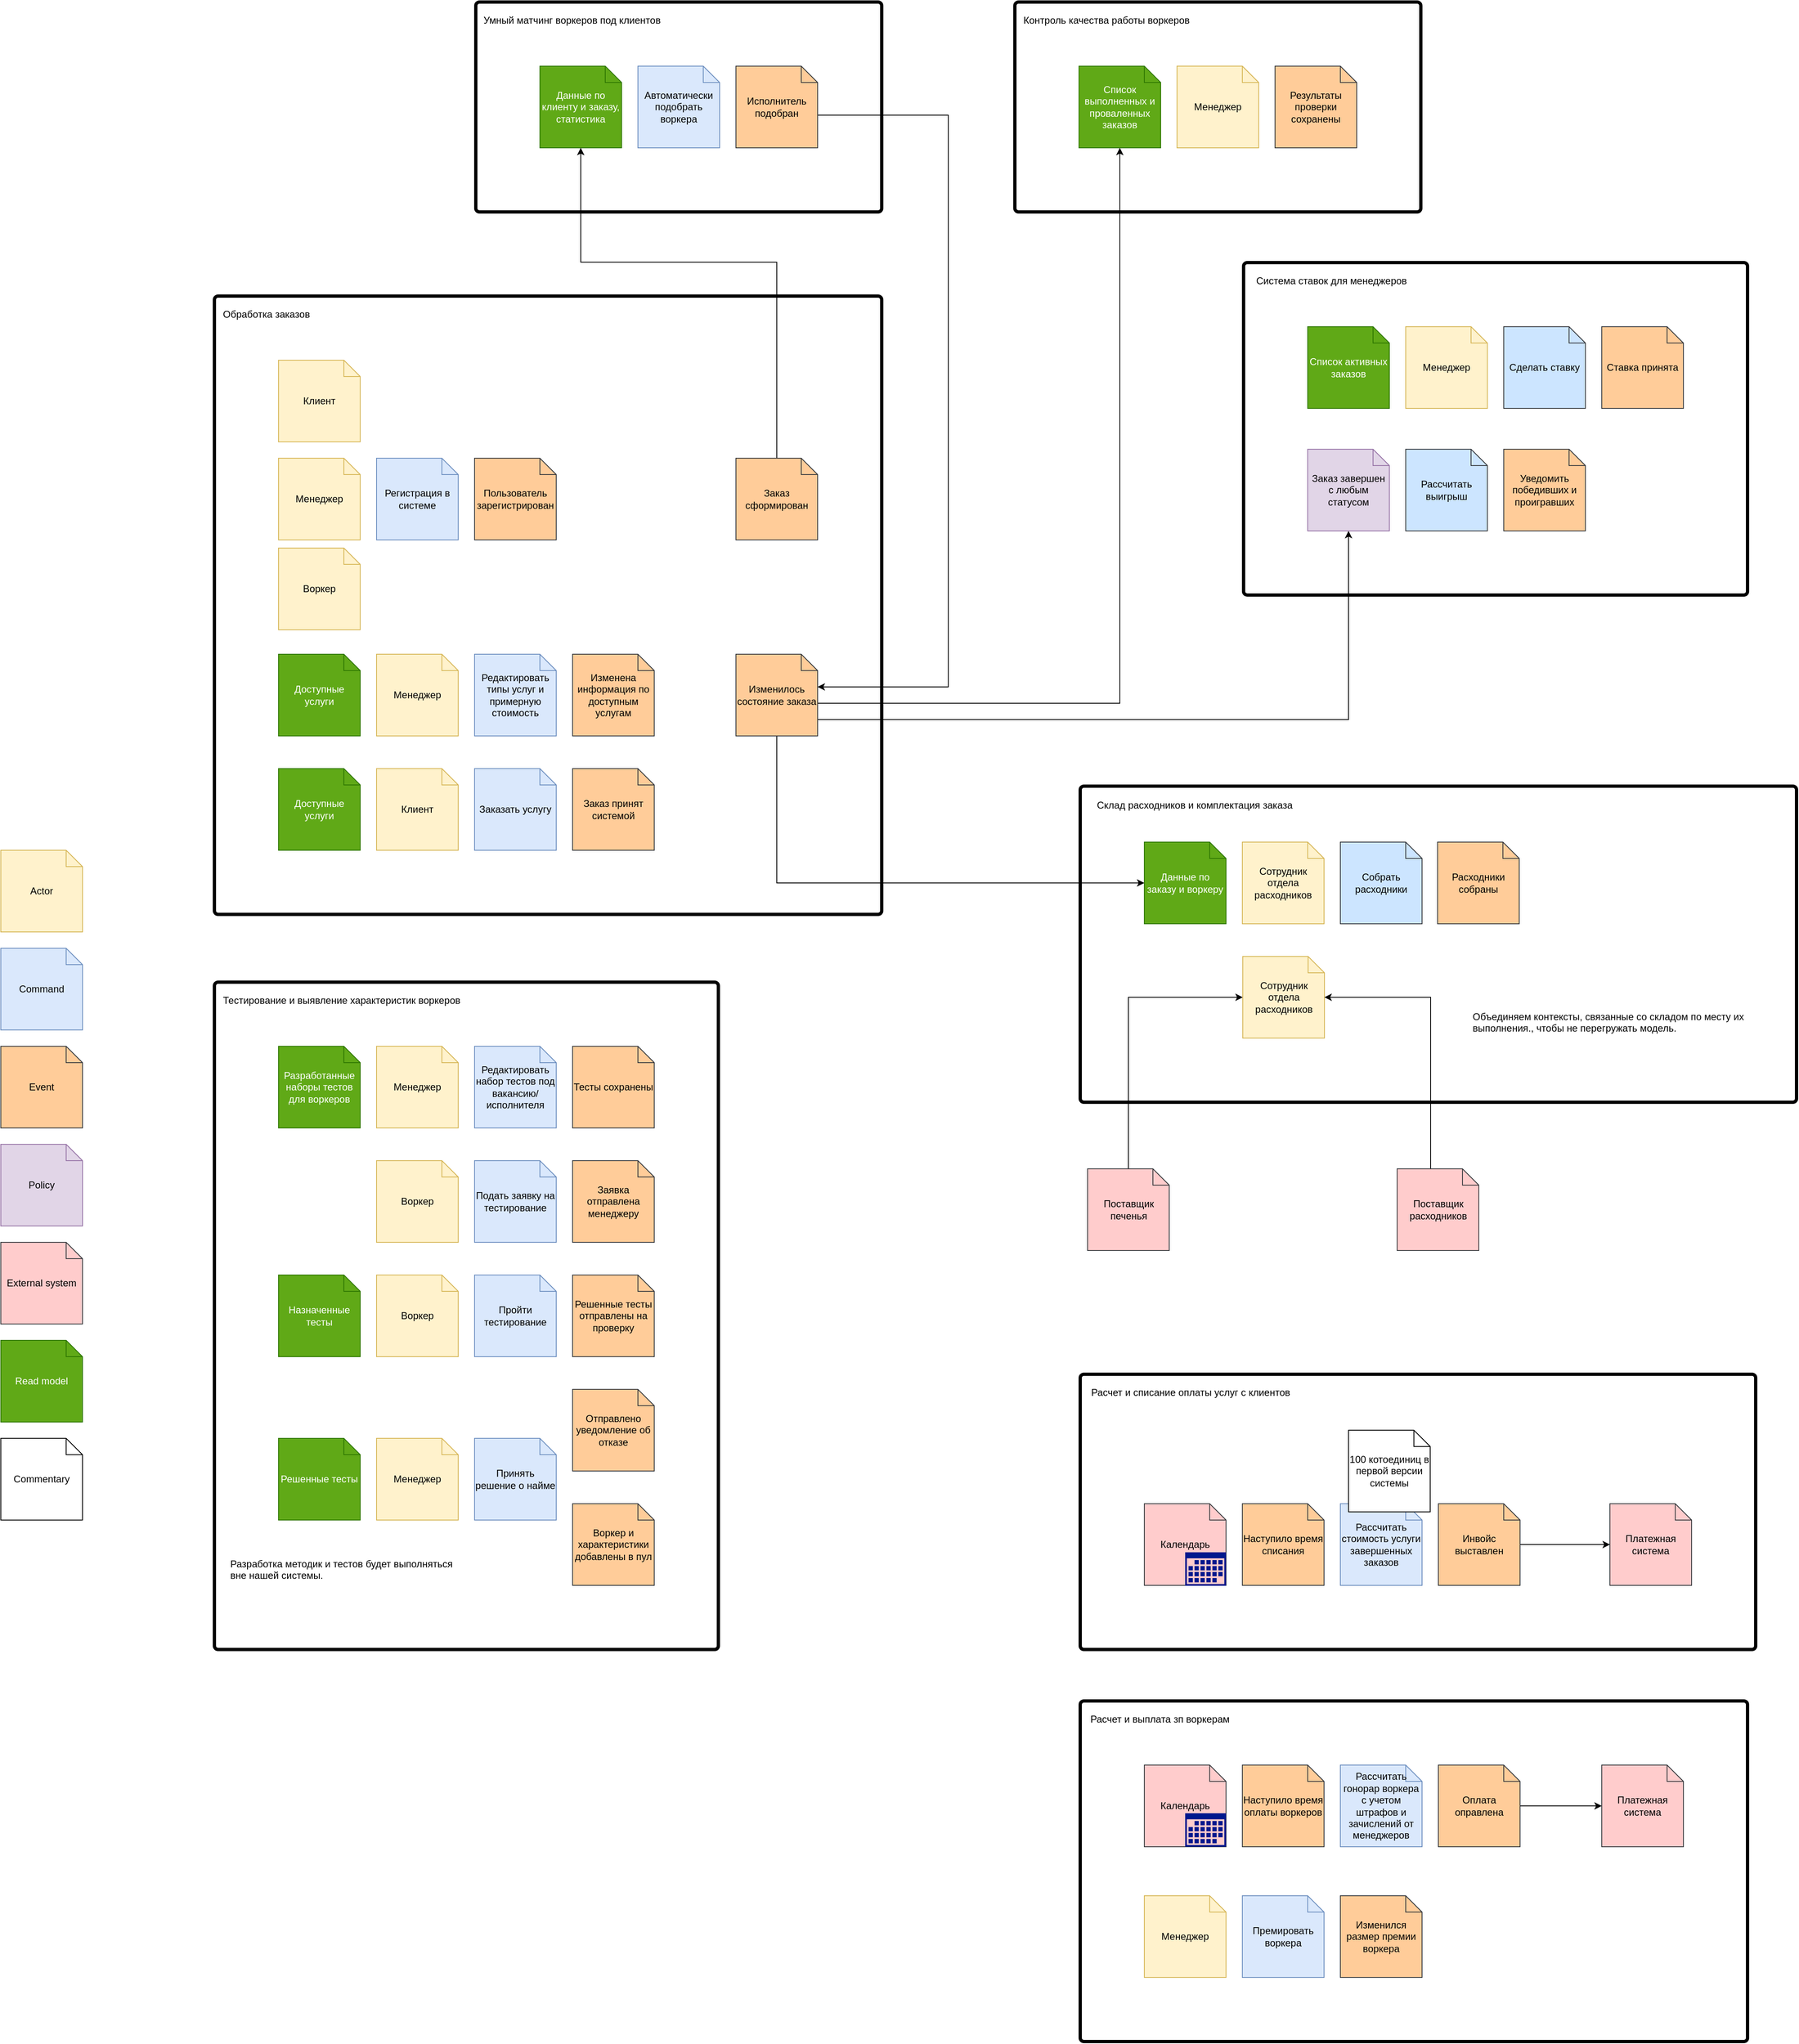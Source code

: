 <mxfile version="21.2.8" type="device">
  <diagram name="Страница 1" id="rtaRMse3TKiSxMAd5PeK">
    <mxGraphModel dx="3183" dy="2646" grid="1" gridSize="10" guides="1" tooltips="1" connect="1" arrows="1" fold="1" page="1" pageScale="1" pageWidth="2339" pageHeight="3300" math="0" shadow="0">
      <root>
        <mxCell id="0" />
        <mxCell id="1" parent="0" />
        <mxCell id="Ud-DBkoRJGGcoXjBl8Z2-2" value="Actor" style="shape=note;size=20;whiteSpace=wrap;html=1;fillColor=#fff2cc;strokeColor=#d6b656;" parent="1" vertex="1">
          <mxGeometry x="40" y="1120" width="100" height="100" as="geometry" />
        </mxCell>
        <mxCell id="Ud-DBkoRJGGcoXjBl8Z2-3" value="Command" style="shape=note;size=20;whiteSpace=wrap;html=1;fillColor=#dae8fc;strokeColor=#6c8ebf;" parent="1" vertex="1">
          <mxGeometry x="40" y="1240" width="100" height="100" as="geometry" />
        </mxCell>
        <mxCell id="Ud-DBkoRJGGcoXjBl8Z2-4" value="Event" style="shape=note;size=20;whiteSpace=wrap;html=1;fillColor=#ffcc99;strokeColor=#36393d;" parent="1" vertex="1">
          <mxGeometry x="40" y="1360" width="100" height="100" as="geometry" />
        </mxCell>
        <mxCell id="Ud-DBkoRJGGcoXjBl8Z2-5" value="Policy" style="shape=note;size=20;whiteSpace=wrap;html=1;fillColor=#e1d5e7;strokeColor=#9673a6;" parent="1" vertex="1">
          <mxGeometry x="40" y="1480" width="100" height="100" as="geometry" />
        </mxCell>
        <mxCell id="Ud-DBkoRJGGcoXjBl8Z2-6" value="External system" style="shape=note;size=20;whiteSpace=wrap;html=1;fillColor=#ffcccc;strokeColor=#36393d;" parent="1" vertex="1">
          <mxGeometry x="40" y="1600" width="100" height="100" as="geometry" />
        </mxCell>
        <mxCell id="Ud-DBkoRJGGcoXjBl8Z2-7" value="Read model" style="shape=note;size=20;whiteSpace=wrap;html=1;fillColor=#60a917;strokeColor=#2D7600;fontColor=#ffffff;" parent="1" vertex="1">
          <mxGeometry x="40" y="1720" width="100" height="100" as="geometry" />
        </mxCell>
        <mxCell id="Ud-DBkoRJGGcoXjBl8Z2-8" value="Commentary" style="shape=note;size=20;whiteSpace=wrap;html=1;" parent="1" vertex="1">
          <mxGeometry x="40" y="1840" width="100" height="100" as="geometry" />
        </mxCell>
        <mxCell id="Ud-DBkoRJGGcoXjBl8Z2-9" value="Клиент" style="shape=note;size=20;whiteSpace=wrap;html=1;fillColor=#fff2cc;strokeColor=#d6b656;" parent="1" vertex="1">
          <mxGeometry x="380" y="520" width="100" height="100" as="geometry" />
        </mxCell>
        <mxCell id="Ud-DBkoRJGGcoXjBl8Z2-10" value="Менеджер" style="shape=note;size=20;whiteSpace=wrap;html=1;fillColor=#fff2cc;strokeColor=#d6b656;" parent="1" vertex="1">
          <mxGeometry x="380" y="640" width="100" height="100" as="geometry" />
        </mxCell>
        <mxCell id="Ud-DBkoRJGGcoXjBl8Z2-11" value="Регистрация в системе" style="shape=note;size=20;whiteSpace=wrap;html=1;fillColor=#dae8fc;strokeColor=#6c8ebf;" parent="1" vertex="1">
          <mxGeometry x="500" y="640" width="100" height="100" as="geometry" />
        </mxCell>
        <mxCell id="Ud-DBkoRJGGcoXjBl8Z2-12" value="Пользователь зарегистрирован" style="shape=note;size=20;whiteSpace=wrap;html=1;fillColor=#ffcc99;strokeColor=#36393d;" parent="1" vertex="1">
          <mxGeometry x="620" y="640" width="100" height="100" as="geometry" />
        </mxCell>
        <mxCell id="Ud-DBkoRJGGcoXjBl8Z2-13" value="Доступные услуги" style="shape=note;size=20;whiteSpace=wrap;html=1;fillColor=#60a917;strokeColor=#2D7600;fontColor=#ffffff;" parent="1" vertex="1">
          <mxGeometry x="380" y="880" width="100" height="100" as="geometry" />
        </mxCell>
        <mxCell id="Ud-DBkoRJGGcoXjBl8Z2-14" value="Менеджер" style="shape=note;size=20;whiteSpace=wrap;html=1;fillColor=#fff2cc;strokeColor=#d6b656;" parent="1" vertex="1">
          <mxGeometry x="500" y="880" width="100" height="100" as="geometry" />
        </mxCell>
        <mxCell id="Ud-DBkoRJGGcoXjBl8Z2-15" value="Редактировать типы услуг и примерную стоимость" style="shape=note;size=20;whiteSpace=wrap;html=1;fillColor=#dae8fc;strokeColor=#6c8ebf;" parent="1" vertex="1">
          <mxGeometry x="620" y="880" width="100" height="100" as="geometry" />
        </mxCell>
        <mxCell id="Ud-DBkoRJGGcoXjBl8Z2-16" value="Изменена информация по доступным услугам" style="shape=note;size=20;whiteSpace=wrap;html=1;fillColor=#ffcc99;strokeColor=#36393d;" parent="1" vertex="1">
          <mxGeometry x="740" y="880" width="100" height="100" as="geometry" />
        </mxCell>
        <mxCell id="Ud-DBkoRJGGcoXjBl8Z2-17" value="Разработанные наборы тестов для воркеров" style="shape=note;size=20;whiteSpace=wrap;html=1;fillColor=#60a917;strokeColor=#2D7600;fontColor=#ffffff;" parent="1" vertex="1">
          <mxGeometry x="380" y="1360" width="100" height="100" as="geometry" />
        </mxCell>
        <mxCell id="Ud-DBkoRJGGcoXjBl8Z2-18" value="Менеджер" style="shape=note;size=20;whiteSpace=wrap;html=1;fillColor=#fff2cc;strokeColor=#d6b656;" parent="1" vertex="1">
          <mxGeometry x="500" y="1360" width="100" height="100" as="geometry" />
        </mxCell>
        <mxCell id="Ud-DBkoRJGGcoXjBl8Z2-19" value="Редактировать набор тестов под вакансию/исполнителя" style="shape=note;size=20;whiteSpace=wrap;html=1;fillColor=#dae8fc;strokeColor=#6c8ebf;" parent="1" vertex="1">
          <mxGeometry x="620" y="1360" width="100" height="100" as="geometry" />
        </mxCell>
        <mxCell id="Ud-DBkoRJGGcoXjBl8Z2-20" value="Тесты сохранены" style="shape=note;size=20;whiteSpace=wrap;html=1;fillColor=#ffcc99;strokeColor=#36393d;" parent="1" vertex="1">
          <mxGeometry x="740" y="1360" width="100" height="100" as="geometry" />
        </mxCell>
        <mxCell id="Ud-DBkoRJGGcoXjBl8Z2-27" value="Доступные услуги" style="shape=note;size=20;whiteSpace=wrap;html=1;fillColor=#60a917;strokeColor=#2D7600;fontColor=#ffffff;" parent="1" vertex="1">
          <mxGeometry x="380" y="1020" width="100" height="100" as="geometry" />
        </mxCell>
        <mxCell id="Ud-DBkoRJGGcoXjBl8Z2-28" value="Клиент" style="shape=note;size=20;whiteSpace=wrap;html=1;fillColor=#fff2cc;strokeColor=#d6b656;" parent="1" vertex="1">
          <mxGeometry x="500" y="1020" width="100" height="100" as="geometry" />
        </mxCell>
        <mxCell id="Ud-DBkoRJGGcoXjBl8Z2-29" value="Заказать услугу" style="shape=note;size=20;whiteSpace=wrap;html=1;fillColor=#dae8fc;strokeColor=#6c8ebf;" parent="1" vertex="1">
          <mxGeometry x="620" y="1020" width="100" height="100" as="geometry" />
        </mxCell>
        <mxCell id="Ud-DBkoRJGGcoXjBl8Z2-30" value="Заказ принят системой" style="shape=note;size=20;whiteSpace=wrap;html=1;fillColor=#ffcc99;strokeColor=#36393d;" parent="1" vertex="1">
          <mxGeometry x="740" y="1020" width="100" height="100" as="geometry" />
        </mxCell>
        <mxCell id="Ud-DBkoRJGGcoXjBl8Z2-37" value="Рассчитать стоимость услуги завершенных заказов" style="shape=note;size=20;whiteSpace=wrap;html=1;fillColor=#dae8fc;strokeColor=#6c8ebf;" parent="1" vertex="1">
          <mxGeometry x="1680" y="1920" width="100" height="100" as="geometry" />
        </mxCell>
        <mxCell id="Ud-DBkoRJGGcoXjBl8Z2-41" value="100 котоединиц в первой версии системы" style="shape=note;size=20;whiteSpace=wrap;html=1;" parent="1" vertex="1">
          <mxGeometry x="1690" y="1830" width="100" height="100" as="geometry" />
        </mxCell>
        <mxCell id="Ud-DBkoRJGGcoXjBl8Z2-45" value="Воркер" style="shape=note;size=20;whiteSpace=wrap;html=1;fillColor=#fff2cc;strokeColor=#d6b656;" parent="1" vertex="1">
          <mxGeometry x="500" y="1500" width="100" height="100" as="geometry" />
        </mxCell>
        <mxCell id="Ud-DBkoRJGGcoXjBl8Z2-50" value="Подать заявку на тестирование" style="shape=note;size=20;whiteSpace=wrap;html=1;fillColor=#dae8fc;strokeColor=#6c8ebf;" parent="1" vertex="1">
          <mxGeometry x="620" y="1500" width="100" height="100" as="geometry" />
        </mxCell>
        <mxCell id="Ud-DBkoRJGGcoXjBl8Z2-52" value="Заявка отправлена менеджеру" style="shape=note;size=20;whiteSpace=wrap;html=1;fillColor=#ffcc99;strokeColor=#36393d;" parent="1" vertex="1">
          <mxGeometry x="740" y="1500" width="100" height="100" as="geometry" />
        </mxCell>
        <mxCell id="Ud-DBkoRJGGcoXjBl8Z2-58" value="Воркер" style="shape=note;size=20;whiteSpace=wrap;html=1;fillColor=#fff2cc;strokeColor=#d6b656;" parent="1" vertex="1">
          <mxGeometry x="500" y="1640" width="100" height="100" as="geometry" />
        </mxCell>
        <mxCell id="Ud-DBkoRJGGcoXjBl8Z2-59" value="Назначенные тесты" style="shape=note;size=20;whiteSpace=wrap;html=1;fillColor=#60a917;strokeColor=#2D7600;fontColor=#ffffff;" parent="1" vertex="1">
          <mxGeometry x="380" y="1640" width="100" height="100" as="geometry" />
        </mxCell>
        <mxCell id="Ud-DBkoRJGGcoXjBl8Z2-60" value="Пройти тестирование" style="shape=note;size=20;whiteSpace=wrap;html=1;fillColor=#dae8fc;strokeColor=#6c8ebf;" parent="1" vertex="1">
          <mxGeometry x="620" y="1640" width="100" height="100" as="geometry" />
        </mxCell>
        <mxCell id="Ud-DBkoRJGGcoXjBl8Z2-61" value="Решенные тесты отправлены на проверку" style="shape=note;size=20;whiteSpace=wrap;html=1;fillColor=#ffcc99;strokeColor=#36393d;" parent="1" vertex="1">
          <mxGeometry x="740" y="1640" width="100" height="100" as="geometry" />
        </mxCell>
        <mxCell id="Ud-DBkoRJGGcoXjBl8Z2-64" value="Менеджер" style="shape=note;size=20;whiteSpace=wrap;html=1;fillColor=#fff2cc;strokeColor=#d6b656;" parent="1" vertex="1">
          <mxGeometry x="500" y="1840" width="100" height="100" as="geometry" />
        </mxCell>
        <mxCell id="Ud-DBkoRJGGcoXjBl8Z2-65" value="Решенные тесты" style="shape=note;size=20;whiteSpace=wrap;html=1;fillColor=#60a917;strokeColor=#2D7600;fontColor=#ffffff;" parent="1" vertex="1">
          <mxGeometry x="380" y="1840" width="100" height="100" as="geometry" />
        </mxCell>
        <mxCell id="Ud-DBkoRJGGcoXjBl8Z2-66" value="Принять решение о найме" style="shape=note;size=20;whiteSpace=wrap;html=1;fillColor=#dae8fc;strokeColor=#6c8ebf;" parent="1" vertex="1">
          <mxGeometry x="620" y="1840" width="100" height="100" as="geometry" />
        </mxCell>
        <mxCell id="Ud-DBkoRJGGcoXjBl8Z2-69" value="Отправлено уведомление об отказе" style="shape=note;size=20;whiteSpace=wrap;html=1;fillColor=#ffcc99;strokeColor=#36393d;" parent="1" vertex="1">
          <mxGeometry x="740" y="1780" width="100" height="100" as="geometry" />
        </mxCell>
        <mxCell id="Ud-DBkoRJGGcoXjBl8Z2-71" value="Воркер и характеристики добавлены в пул" style="shape=note;size=20;whiteSpace=wrap;html=1;fillColor=#ffcc99;strokeColor=#36393d;" parent="1" vertex="1">
          <mxGeometry x="740" y="1920" width="100" height="100" as="geometry" />
        </mxCell>
        <mxCell id="X3Qwah9VbqREoOegWlNf-58" style="edgeStyle=orthogonalEdgeStyle;rounded=0;orthogonalLoop=1;jettySize=auto;html=1;exitX=0;exitY=0;exitDx=100;exitDy=60;exitPerimeter=0;" edge="1" parent="1" source="Ud-DBkoRJGGcoXjBl8Z2-85" target="nli2GmcNwLdQZTsaDCb6-7">
          <mxGeometry relative="1" as="geometry" />
        </mxCell>
        <mxCell id="X3Qwah9VbqREoOegWlNf-59" style="edgeStyle=orthogonalEdgeStyle;rounded=0;orthogonalLoop=1;jettySize=auto;html=1;" edge="1" parent="1" target="-yi3KkNUhXpzI3Yxlqe2-83">
          <mxGeometry relative="1" as="geometry">
            <mxPoint x="1040" y="960" as="sourcePoint" />
            <Array as="points">
              <mxPoint x="1040" y="960" />
              <mxPoint x="1690" y="960" />
            </Array>
          </mxGeometry>
        </mxCell>
        <mxCell id="X3Qwah9VbqREoOegWlNf-67" style="edgeStyle=orthogonalEdgeStyle;rounded=0;orthogonalLoop=1;jettySize=auto;html=1;exitX=0.5;exitY=1;exitDx=0;exitDy=0;exitPerimeter=0;entryX=0;entryY=0.5;entryDx=0;entryDy=0;entryPerimeter=0;" edge="1" parent="1" source="Ud-DBkoRJGGcoXjBl8Z2-85" target="-yi3KkNUhXpzI3Yxlqe2-6">
          <mxGeometry relative="1" as="geometry" />
        </mxCell>
        <mxCell id="Ud-DBkoRJGGcoXjBl8Z2-85" value="Изменилось состояние заказа" style="shape=note;size=20;whiteSpace=wrap;html=1;fillColor=#ffcc99;strokeColor=#36393d;" parent="1" vertex="1">
          <mxGeometry x="940" y="880" width="100" height="100" as="geometry" />
        </mxCell>
        <mxCell id="Ud-DBkoRJGGcoXjBl8Z2-94" value="Автоматически подобрать воркера" style="shape=note;size=20;whiteSpace=wrap;html=1;fillColor=#dae8fc;strokeColor=#6c8ebf;" parent="1" vertex="1">
          <mxGeometry x="820" y="160" width="100" height="100" as="geometry" />
        </mxCell>
        <mxCell id="Ud-DBkoRJGGcoXjBl8Z2-111" value="Сотрудник отдела расходников" style="shape=note;size=20;whiteSpace=wrap;html=1;fillColor=#fff2cc;strokeColor=#d6b656;" parent="1" vertex="1">
          <mxGeometry x="1560" y="1110" width="100" height="100" as="geometry" />
        </mxCell>
        <mxCell id="Ud-DBkoRJGGcoXjBl8Z2-115" value="Расходники собраны" style="shape=note;size=20;whiteSpace=wrap;html=1;fillColor=#ffcc99;strokeColor=#36393d;" parent="1" vertex="1">
          <mxGeometry x="1799" y="1110" width="100" height="100" as="geometry" />
        </mxCell>
        <mxCell id="X3Qwah9VbqREoOegWlNf-64" style="edgeStyle=orthogonalEdgeStyle;rounded=0;orthogonalLoop=1;jettySize=auto;html=1;exitX=0.5;exitY=0;exitDx=0;exitDy=0;exitPerimeter=0;entryX=0;entryY=0.5;entryDx=0;entryDy=0;entryPerimeter=0;" edge="1" parent="1" source="Ud-DBkoRJGGcoXjBl8Z2-128" target="X3Qwah9VbqREoOegWlNf-61">
          <mxGeometry relative="1" as="geometry">
            <mxPoint x="1490.5" y="1470.0" as="sourcePoint" />
            <Array as="points">
              <mxPoint x="1420.5" y="1300" />
            </Array>
          </mxGeometry>
        </mxCell>
        <mxCell id="Ud-DBkoRJGGcoXjBl8Z2-128" value="Поставщик печенья" style="shape=note;size=20;whiteSpace=wrap;html=1;fillColor=#ffcccc;strokeColor=#36393d;" parent="1" vertex="1">
          <mxGeometry x="1370.5" y="1510" width="100" height="100" as="geometry" />
        </mxCell>
        <mxCell id="Ud-DBkoRJGGcoXjBl8Z2-130" value="Собрать расходники" style="shape=note;size=20;whiteSpace=wrap;html=1;fillColor=#cce5ff;strokeColor=#36393d;" parent="1" vertex="1">
          <mxGeometry x="1680" y="1110" width="100" height="100" as="geometry" />
        </mxCell>
        <mxCell id="-yi3KkNUhXpzI3Yxlqe2-6" value="Данные по заказу и воркеру" style="shape=note;size=20;whiteSpace=wrap;html=1;fillColor=#60a917;strokeColor=#2D7600;fontColor=#ffffff;" parent="1" vertex="1">
          <mxGeometry x="1440" y="1110" width="100" height="100" as="geometry" />
        </mxCell>
        <mxCell id="-yi3KkNUhXpzI3Yxlqe2-39" value="Календарь" style="shape=note;size=20;whiteSpace=wrap;html=1;fillColor=#ffcccc;strokeColor=#36393d;" parent="1" vertex="1">
          <mxGeometry x="1440" y="1920" width="100" height="100" as="geometry" />
        </mxCell>
        <mxCell id="-yi3KkNUhXpzI3Yxlqe2-56" value="Платежная система" style="shape=note;size=20;whiteSpace=wrap;html=1;fillColor=#ffcccc;strokeColor=#36393d;" parent="1" vertex="1">
          <mxGeometry x="2010" y="1920" width="100" height="100" as="geometry" />
        </mxCell>
        <mxCell id="-yi3KkNUhXpzI3Yxlqe2-73" value="Наступило время списания" style="shape=note;size=20;whiteSpace=wrap;html=1;fillColor=#ffcc99;strokeColor=#36393d;" parent="1" vertex="1">
          <mxGeometry x="1560" y="1920" width="100" height="100" as="geometry" />
        </mxCell>
        <mxCell id="-yi3KkNUhXpzI3Yxlqe2-76" value="Список активных заказов" style="shape=note;size=20;whiteSpace=wrap;html=1;fillColor=#60a917;strokeColor=#2D7600;fontColor=#ffffff;" parent="1" vertex="1">
          <mxGeometry x="1640" y="479" width="100" height="100" as="geometry" />
        </mxCell>
        <mxCell id="-yi3KkNUhXpzI3Yxlqe2-77" value="Менеджер" style="shape=note;size=20;whiteSpace=wrap;html=1;fillColor=#fff2cc;strokeColor=#d6b656;" parent="1" vertex="1">
          <mxGeometry x="1760" y="479" width="100" height="100" as="geometry" />
        </mxCell>
        <mxCell id="-yi3KkNUhXpzI3Yxlqe2-78" value="Сделать ставку" style="shape=note;size=20;whiteSpace=wrap;html=1;fillColor=#cce5ff;strokeColor=#36393d;" parent="1" vertex="1">
          <mxGeometry x="1880" y="479" width="100" height="100" as="geometry" />
        </mxCell>
        <mxCell id="-yi3KkNUhXpzI3Yxlqe2-79" value="Ставка принята" style="shape=note;size=20;whiteSpace=wrap;html=1;fillColor=#ffcc99;strokeColor=#36393d;" parent="1" vertex="1">
          <mxGeometry x="2000" y="479" width="100" height="100" as="geometry" />
        </mxCell>
        <mxCell id="-yi3KkNUhXpzI3Yxlqe2-82" value="Рассчитать выигрыш" style="shape=note;size=20;whiteSpace=wrap;html=1;fillColor=#cce5ff;strokeColor=#36393d;" parent="1" vertex="1">
          <mxGeometry x="1760" y="629" width="100" height="100" as="geometry" />
        </mxCell>
        <mxCell id="-yi3KkNUhXpzI3Yxlqe2-83" value="Заказ завершен с любым статусом" style="shape=note;size=20;whiteSpace=wrap;html=1;fillColor=#e1d5e7;strokeColor=#9673a6;" parent="1" vertex="1">
          <mxGeometry x="1640" y="629" width="100" height="100" as="geometry" />
        </mxCell>
        <mxCell id="-yi3KkNUhXpzI3Yxlqe2-84" value="Уведомить победивших и проигравших" style="shape=note;size=20;whiteSpace=wrap;html=1;fillColor=#ffcc99;strokeColor=#36393d;" parent="1" vertex="1">
          <mxGeometry x="1880" y="629" width="100" height="100" as="geometry" />
        </mxCell>
        <mxCell id="xn1PDHLfSFUzA9ciQ5ag-13" value="" style="verticalLabelPosition=bottom;verticalAlign=top;html=1;shape=mxgraph.basic.rounded_frame;dx=3;whiteSpace=wrap;fillColor=#000000;" parent="1" vertex="1">
          <mxGeometry x="300" y="1280" width="620" height="820" as="geometry" />
        </mxCell>
        <mxCell id="xn1PDHLfSFUzA9ciQ5ag-14" value="Тестирование и выявление характеристик воркеров" style="text;html=1;strokeColor=none;fillColor=none;align=left;verticalAlign=top;whiteSpace=wrap;rounded=0;" parent="1" vertex="1">
          <mxGeometry x="310" y="1290" width="310" height="30" as="geometry" />
        </mxCell>
        <mxCell id="xn1PDHLfSFUzA9ciQ5ag-16" value="" style="verticalLabelPosition=bottom;verticalAlign=top;html=1;shape=mxgraph.basic.rounded_frame;dx=3;whiteSpace=wrap;fillColor=#000000;" parent="1" vertex="1">
          <mxGeometry x="1360" y="1760" width="830" height="340" as="geometry" />
        </mxCell>
        <mxCell id="xn1PDHLfSFUzA9ciQ5ag-17" value="Расчет и списание оплаты услуг с клиентов" style="text;html=1;strokeColor=none;fillColor=none;align=left;verticalAlign=top;whiteSpace=wrap;rounded=0;" parent="1" vertex="1">
          <mxGeometry x="1372.5" y="1770" width="277.5" height="30" as="geometry" />
        </mxCell>
        <mxCell id="xn1PDHLfSFUzA9ciQ5ag-19" value="" style="verticalLabelPosition=bottom;verticalAlign=top;html=1;shape=mxgraph.basic.rounded_frame;dx=3;whiteSpace=wrap;fillColor=#000000;" parent="1" vertex="1">
          <mxGeometry x="300" y="440" width="820" height="760" as="geometry" />
        </mxCell>
        <mxCell id="xn1PDHLfSFUzA9ciQ5ag-20" value="Обработка заказов" style="text;html=1;strokeColor=none;fillColor=none;align=left;verticalAlign=top;whiteSpace=wrap;rounded=0;" parent="1" vertex="1">
          <mxGeometry x="310" y="450" width="260" height="30" as="geometry" />
        </mxCell>
        <mxCell id="xn1PDHLfSFUzA9ciQ5ag-29" value="" style="verticalLabelPosition=bottom;verticalAlign=top;html=1;shape=mxgraph.basic.rounded_frame;dx=3;whiteSpace=wrap;strokeColor=#000000;fillColor=#000000;" parent="1" vertex="1">
          <mxGeometry x="1360" y="1040" width="880" height="390" as="geometry" />
        </mxCell>
        <mxCell id="xn1PDHLfSFUzA9ciQ5ag-30" value="Склад расходников и комплектация заказа" style="text;html=1;strokeColor=none;fillColor=none;align=left;verticalAlign=top;whiteSpace=wrap;rounded=0;" parent="1" vertex="1">
          <mxGeometry x="1380" y="1050.5" width="280" height="30" as="geometry" />
        </mxCell>
        <mxCell id="xn1PDHLfSFUzA9ciQ5ag-32" value="" style="verticalLabelPosition=bottom;verticalAlign=top;html=1;shape=mxgraph.basic.rounded_frame;dx=3;whiteSpace=wrap;strokeColor=#000000;fillColor=#000000;" parent="1" vertex="1">
          <mxGeometry x="1560" y="399" width="620" height="410" as="geometry" />
        </mxCell>
        <mxCell id="xn1PDHLfSFUzA9ciQ5ag-33" value="Система ставок для менеджеров" style="text;html=1;strokeColor=none;fillColor=none;align=left;verticalAlign=top;whiteSpace=wrap;rounded=0;" parent="1" vertex="1">
          <mxGeometry x="1575.25" y="409" width="240.5" height="30" as="geometry" />
        </mxCell>
        <mxCell id="X3Qwah9VbqREoOegWlNf-57" style="edgeStyle=orthogonalEdgeStyle;rounded=0;orthogonalLoop=1;jettySize=auto;html=1;exitX=0;exitY=0;exitDx=100;exitDy=60;exitPerimeter=0;" edge="1" parent="1" source="nli2GmcNwLdQZTsaDCb6-1">
          <mxGeometry relative="1" as="geometry">
            <mxPoint x="1040" y="920" as="targetPoint" />
            <Array as="points">
              <mxPoint x="1200" y="220" />
              <mxPoint x="1200" y="920" />
              <mxPoint x="1040" y="920" />
            </Array>
          </mxGeometry>
        </mxCell>
        <mxCell id="nli2GmcNwLdQZTsaDCb6-1" value="Исполнитель подобран" style="shape=note;size=20;whiteSpace=wrap;html=1;fillColor=#ffcc99;strokeColor=#36393d;" parent="1" vertex="1">
          <mxGeometry x="940" y="160" width="100" height="100" as="geometry" />
        </mxCell>
        <mxCell id="nli2GmcNwLdQZTsaDCb6-4" value="Менеджер" style="shape=note;size=20;whiteSpace=wrap;html=1;fillColor=#fff2cc;strokeColor=#d6b656;" parent="1" vertex="1">
          <mxGeometry x="1480" y="160" width="100" height="100" as="geometry" />
        </mxCell>
        <mxCell id="nli2GmcNwLdQZTsaDCb6-7" value="Список выполненных и проваленных заказов" style="shape=note;size=20;whiteSpace=wrap;html=1;fillColor=#60a917;strokeColor=#2D7600;fontColor=#ffffff;" parent="1" vertex="1">
          <mxGeometry x="1360" y="160" width="100" height="100" as="geometry" />
        </mxCell>
        <mxCell id="nli2GmcNwLdQZTsaDCb6-12" value="Результаты&lt;br&gt;проверки сохранены" style="shape=note;size=20;whiteSpace=wrap;html=1;fillColor=#ffcc99;strokeColor=#36393d;" parent="1" vertex="1">
          <mxGeometry x="1600" y="160" width="100" height="100" as="geometry" />
        </mxCell>
        <mxCell id="xa9tbi7NYdaQM6DBudOr-61" value="" style="sketch=0;aspect=fixed;pointerEvents=1;shadow=0;dashed=0;html=1;strokeColor=none;labelPosition=center;verticalLabelPosition=bottom;verticalAlign=top;align=center;fillColor=#00188D;shape=mxgraph.mscae.enterprise.calendar" parent="1" vertex="1">
          <mxGeometry x="1490" y="1979.5" width="50" height="41" as="geometry" />
        </mxCell>
        <mxCell id="xa9tbi7NYdaQM6DBudOr-68" style="edgeStyle=orthogonalEdgeStyle;rounded=0;orthogonalLoop=1;jettySize=auto;html=1;exitX=0;exitY=0.5;exitDx=0;exitDy=0;exitPerimeter=0;entryX=0;entryY=0.5;entryDx=0;entryDy=0;entryPerimeter=0;" parent="1" source="Ud-DBkoRJGGcoXjBl8Z2-38" target="-yi3KkNUhXpzI3Yxlqe2-56" edge="1">
          <mxGeometry relative="1" as="geometry">
            <Array as="points">
              <mxPoint x="1890" y="1970" />
              <mxPoint x="1890" y="1970" />
            </Array>
            <mxPoint x="1970" y="1970" as="targetPoint" />
          </mxGeometry>
        </mxCell>
        <mxCell id="Ud-DBkoRJGGcoXjBl8Z2-38" value="Инвойс выставлен" style="shape=note;size=20;whiteSpace=wrap;html=1;fillColor=#ffcc99;strokeColor=#36393d;" parent="1" vertex="1">
          <mxGeometry x="1800" y="1920" width="100" height="100" as="geometry" />
        </mxCell>
        <mxCell id="yy-nO-OCoGPlCjKlVtBX-48" value="" style="verticalLabelPosition=bottom;verticalAlign=top;html=1;shape=mxgraph.basic.rounded_frame;dx=3;whiteSpace=wrap;strokeColor=#000000;fillColor=#000000;" parent="1" vertex="1">
          <mxGeometry x="620" y="80" width="500" height="260" as="geometry" />
        </mxCell>
        <mxCell id="yy-nO-OCoGPlCjKlVtBX-49" value="Умный матчинг воркеров под клиентов" style="text;html=1;strokeColor=none;fillColor=none;align=left;verticalAlign=top;whiteSpace=wrap;rounded=0;" parent="1" vertex="1">
          <mxGeometry x="629" y="90" width="230.5" height="30" as="geometry" />
        </mxCell>
        <mxCell id="yy-nO-OCoGPlCjKlVtBX-53" value="" style="verticalLabelPosition=bottom;verticalAlign=top;html=1;shape=mxgraph.basic.rounded_frame;dx=3;whiteSpace=wrap;fillColor=#000000;" parent="1" vertex="1">
          <mxGeometry x="1280" y="80" width="500" height="260" as="geometry" />
        </mxCell>
        <mxCell id="yy-nO-OCoGPlCjKlVtBX-54" value="Контроль качества работы воркеров" style="text;html=1;strokeColor=none;fillColor=none;align=left;verticalAlign=top;whiteSpace=wrap;rounded=0;" parent="1" vertex="1">
          <mxGeometry x="1290" y="90" width="217.5" height="30" as="geometry" />
        </mxCell>
        <mxCell id="-E9KJzhcqcFsP2fe-lbb-2" value="Данные по клиенту и заказу, статистика" style="shape=note;size=20;whiteSpace=wrap;html=1;fillColor=#60a917;strokeColor=#2D7600;fontColor=#ffffff;" parent="1" vertex="1">
          <mxGeometry x="700" y="160" width="100" height="100" as="geometry" />
        </mxCell>
        <mxCell id="-E9KJzhcqcFsP2fe-lbb-7" value="Воркер" style="shape=note;size=20;whiteSpace=wrap;html=1;fillColor=#fff2cc;strokeColor=#d6b656;" parent="1" vertex="1">
          <mxGeometry x="380" y="750" width="100" height="100" as="geometry" />
        </mxCell>
        <mxCell id="X3Qwah9VbqREoOegWlNf-56" style="edgeStyle=orthogonalEdgeStyle;rounded=0;orthogonalLoop=1;jettySize=auto;html=1;exitX=0.5;exitY=0;exitDx=0;exitDy=0;exitPerimeter=0;strokeWidth=1;" edge="1" parent="1" source="-E9KJzhcqcFsP2fe-lbb-13" target="-E9KJzhcqcFsP2fe-lbb-2">
          <mxGeometry relative="1" as="geometry">
            <Array as="points">
              <mxPoint x="990" y="400" />
              <mxPoint x="750" y="400" />
            </Array>
          </mxGeometry>
        </mxCell>
        <mxCell id="-E9KJzhcqcFsP2fe-lbb-13" value="Заказ сформирован" style="shape=note;size=20;whiteSpace=wrap;html=1;fillColor=#ffcc99;strokeColor=#36393d;" parent="1" vertex="1">
          <mxGeometry x="940" y="640" width="100" height="100" as="geometry" />
        </mxCell>
        <mxCell id="X3Qwah9VbqREoOegWlNf-38" value="Рассчитать гонорар воркера с учетом штрафов и зачислений от менеджеров" style="shape=note;size=20;whiteSpace=wrap;html=1;fillColor=#dae8fc;strokeColor=#6c8ebf;" vertex="1" parent="1">
          <mxGeometry x="1680" y="2240" width="100" height="100" as="geometry" />
        </mxCell>
        <mxCell id="X3Qwah9VbqREoOegWlNf-39" value="Календарь" style="shape=note;size=20;whiteSpace=wrap;html=1;fillColor=#ffcccc;strokeColor=#36393d;" vertex="1" parent="1">
          <mxGeometry x="1440" y="2240" width="100" height="100" as="geometry" />
        </mxCell>
        <mxCell id="X3Qwah9VbqREoOegWlNf-40" style="edgeStyle=orthogonalEdgeStyle;rounded=0;orthogonalLoop=1;jettySize=auto;html=1;entryX=0;entryY=0.5;entryDx=0;entryDy=0;entryPerimeter=0;exitX=0;exitY=0.5;exitDx=0;exitDy=0;exitPerimeter=0;" edge="1" parent="1" source="X3Qwah9VbqREoOegWlNf-50" target="X3Qwah9VbqREoOegWlNf-51">
          <mxGeometry relative="1" as="geometry">
            <mxPoint x="1900" y="2280" as="sourcePoint" />
            <mxPoint x="1960" y="2360" as="targetPoint" />
            <Array as="points">
              <mxPoint x="1990" y="2290" />
              <mxPoint x="1990" y="2290" />
            </Array>
          </mxGeometry>
        </mxCell>
        <mxCell id="X3Qwah9VbqREoOegWlNf-42" value="Наступило время оплаты воркеров" style="shape=note;size=20;whiteSpace=wrap;html=1;fillColor=#ffcc99;strokeColor=#36393d;" vertex="1" parent="1">
          <mxGeometry x="1560" y="2240" width="100" height="100" as="geometry" />
        </mxCell>
        <mxCell id="X3Qwah9VbqREoOegWlNf-44" value="" style="verticalLabelPosition=bottom;verticalAlign=top;html=1;shape=mxgraph.basic.rounded_frame;dx=3;whiteSpace=wrap;fillColor=#000000;" vertex="1" parent="1">
          <mxGeometry x="1360" y="2160" width="820" height="420" as="geometry" />
        </mxCell>
        <mxCell id="X3Qwah9VbqREoOegWlNf-45" value="Расчет и выплата зп воркерам" style="text;html=1;strokeColor=none;fillColor=none;align=left;verticalAlign=top;whiteSpace=wrap;rounded=0;" vertex="1" parent="1">
          <mxGeometry x="1371.5" y="2170" width="277.5" height="30" as="geometry" />
        </mxCell>
        <mxCell id="X3Qwah9VbqREoOegWlNf-47" value="" style="sketch=0;aspect=fixed;pointerEvents=1;shadow=0;dashed=0;html=1;strokeColor=none;labelPosition=center;verticalLabelPosition=bottom;verticalAlign=top;align=center;fillColor=#00188D;shape=mxgraph.mscae.enterprise.calendar" vertex="1" parent="1">
          <mxGeometry x="1490" y="2299" width="50" height="41" as="geometry" />
        </mxCell>
        <mxCell id="X3Qwah9VbqREoOegWlNf-50" value="Оплата оправлена" style="shape=note;size=20;whiteSpace=wrap;html=1;fillColor=#ffcc99;strokeColor=#36393d;" vertex="1" parent="1">
          <mxGeometry x="1800" y="2240" width="100" height="100" as="geometry" />
        </mxCell>
        <mxCell id="X3Qwah9VbqREoOegWlNf-51" value="Платежная система" style="shape=note;size=20;whiteSpace=wrap;html=1;fillColor=#ffcccc;strokeColor=#36393d;" vertex="1" parent="1">
          <mxGeometry x="2000" y="2240" width="100" height="100" as="geometry" />
        </mxCell>
        <mxCell id="X3Qwah9VbqREoOegWlNf-52" value="Менеджер" style="shape=note;size=20;whiteSpace=wrap;html=1;fillColor=#fff2cc;strokeColor=#d6b656;" vertex="1" parent="1">
          <mxGeometry x="1440" y="2400" width="100" height="100" as="geometry" />
        </mxCell>
        <mxCell id="X3Qwah9VbqREoOegWlNf-53" value="Изменился размер премии воркера" style="shape=note;size=20;whiteSpace=wrap;html=1;fillColor=#ffcc99;strokeColor=#36393d;" vertex="1" parent="1">
          <mxGeometry x="1680" y="2400" width="100" height="100" as="geometry" />
        </mxCell>
        <mxCell id="X3Qwah9VbqREoOegWlNf-54" value="Премировать воркера" style="shape=note;size=20;whiteSpace=wrap;html=1;fillColor=#dae8fc;strokeColor=#6c8ebf;" vertex="1" parent="1">
          <mxGeometry x="1560" y="2400" width="100" height="100" as="geometry" />
        </mxCell>
        <mxCell id="X3Qwah9VbqREoOegWlNf-61" value="Сотрудник отдела расходников" style="shape=note;size=20;whiteSpace=wrap;html=1;fillColor=#fff2cc;strokeColor=#d6b656;" vertex="1" parent="1">
          <mxGeometry x="1560.5" y="1250" width="100" height="100" as="geometry" />
        </mxCell>
        <mxCell id="X3Qwah9VbqREoOegWlNf-66" style="edgeStyle=orthogonalEdgeStyle;rounded=0;orthogonalLoop=1;jettySize=auto;html=1;exitX=0.5;exitY=0;exitDx=0;exitDy=0;exitPerimeter=0;" edge="1" parent="1" source="X3Qwah9VbqREoOegWlNf-65">
          <mxGeometry relative="1" as="geometry">
            <mxPoint x="1660.5" y="1300" as="targetPoint" />
            <Array as="points">
              <mxPoint x="1790.5" y="1300" />
            </Array>
          </mxGeometry>
        </mxCell>
        <mxCell id="X3Qwah9VbqREoOegWlNf-65" value="Поставщик расходников" style="shape=note;size=20;whiteSpace=wrap;html=1;fillColor=#ffcccc;strokeColor=#36393d;" vertex="1" parent="1">
          <mxGeometry x="1749.5" y="1510" width="100" height="100" as="geometry" />
        </mxCell>
        <mxCell id="X3Qwah9VbqREoOegWlNf-68" value="Объединяем контексты, связанные со складом по месту их выполнения., чтобы не перегружать модель." style="text;html=1;strokeColor=none;fillColor=none;align=left;verticalAlign=top;whiteSpace=wrap;rounded=0;" vertex="1" parent="1">
          <mxGeometry x="1840" y="1310" width="381" height="90" as="geometry" />
        </mxCell>
        <mxCell id="X3Qwah9VbqREoOegWlNf-69" value="Разработка методик и тестов будет выполняться вне нашей системы." style="text;html=1;strokeColor=none;fillColor=none;align=left;verticalAlign=top;whiteSpace=wrap;rounded=0;" vertex="1" parent="1">
          <mxGeometry x="319" y="1980" width="281" height="90" as="geometry" />
        </mxCell>
      </root>
    </mxGraphModel>
  </diagram>
</mxfile>
